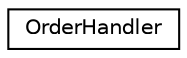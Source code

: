 digraph "Graphical Class Hierarchy"
{
 // LATEX_PDF_SIZE
  edge [fontname="Helvetica",fontsize="10",labelfontname="Helvetica",labelfontsize="10"];
  node [fontname="Helvetica",fontsize="10",shape=record];
  rankdir="LR";
  Node0 [label="OrderHandler",height=0.2,width=0.4,color="black", fillcolor="white", style="filled",URL="$classOrderHandler.html",tooltip="Class representing an order handler."];
}

